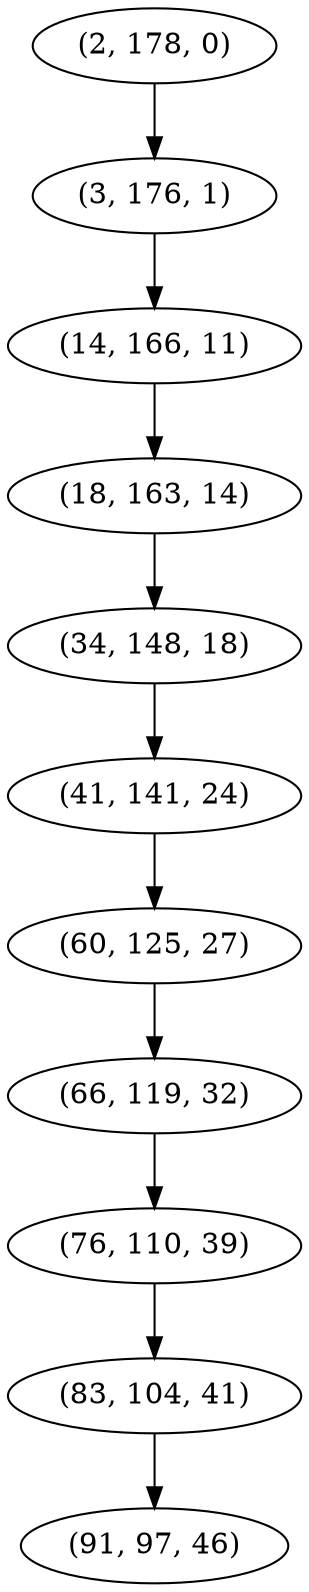 digraph tree {
    "(2, 178, 0)";
    "(3, 176, 1)";
    "(14, 166, 11)";
    "(18, 163, 14)";
    "(34, 148, 18)";
    "(41, 141, 24)";
    "(60, 125, 27)";
    "(66, 119, 32)";
    "(76, 110, 39)";
    "(83, 104, 41)";
    "(91, 97, 46)";
    "(2, 178, 0)" -> "(3, 176, 1)";
    "(3, 176, 1)" -> "(14, 166, 11)";
    "(14, 166, 11)" -> "(18, 163, 14)";
    "(18, 163, 14)" -> "(34, 148, 18)";
    "(34, 148, 18)" -> "(41, 141, 24)";
    "(41, 141, 24)" -> "(60, 125, 27)";
    "(60, 125, 27)" -> "(66, 119, 32)";
    "(66, 119, 32)" -> "(76, 110, 39)";
    "(76, 110, 39)" -> "(83, 104, 41)";
    "(83, 104, 41)" -> "(91, 97, 46)";
}
